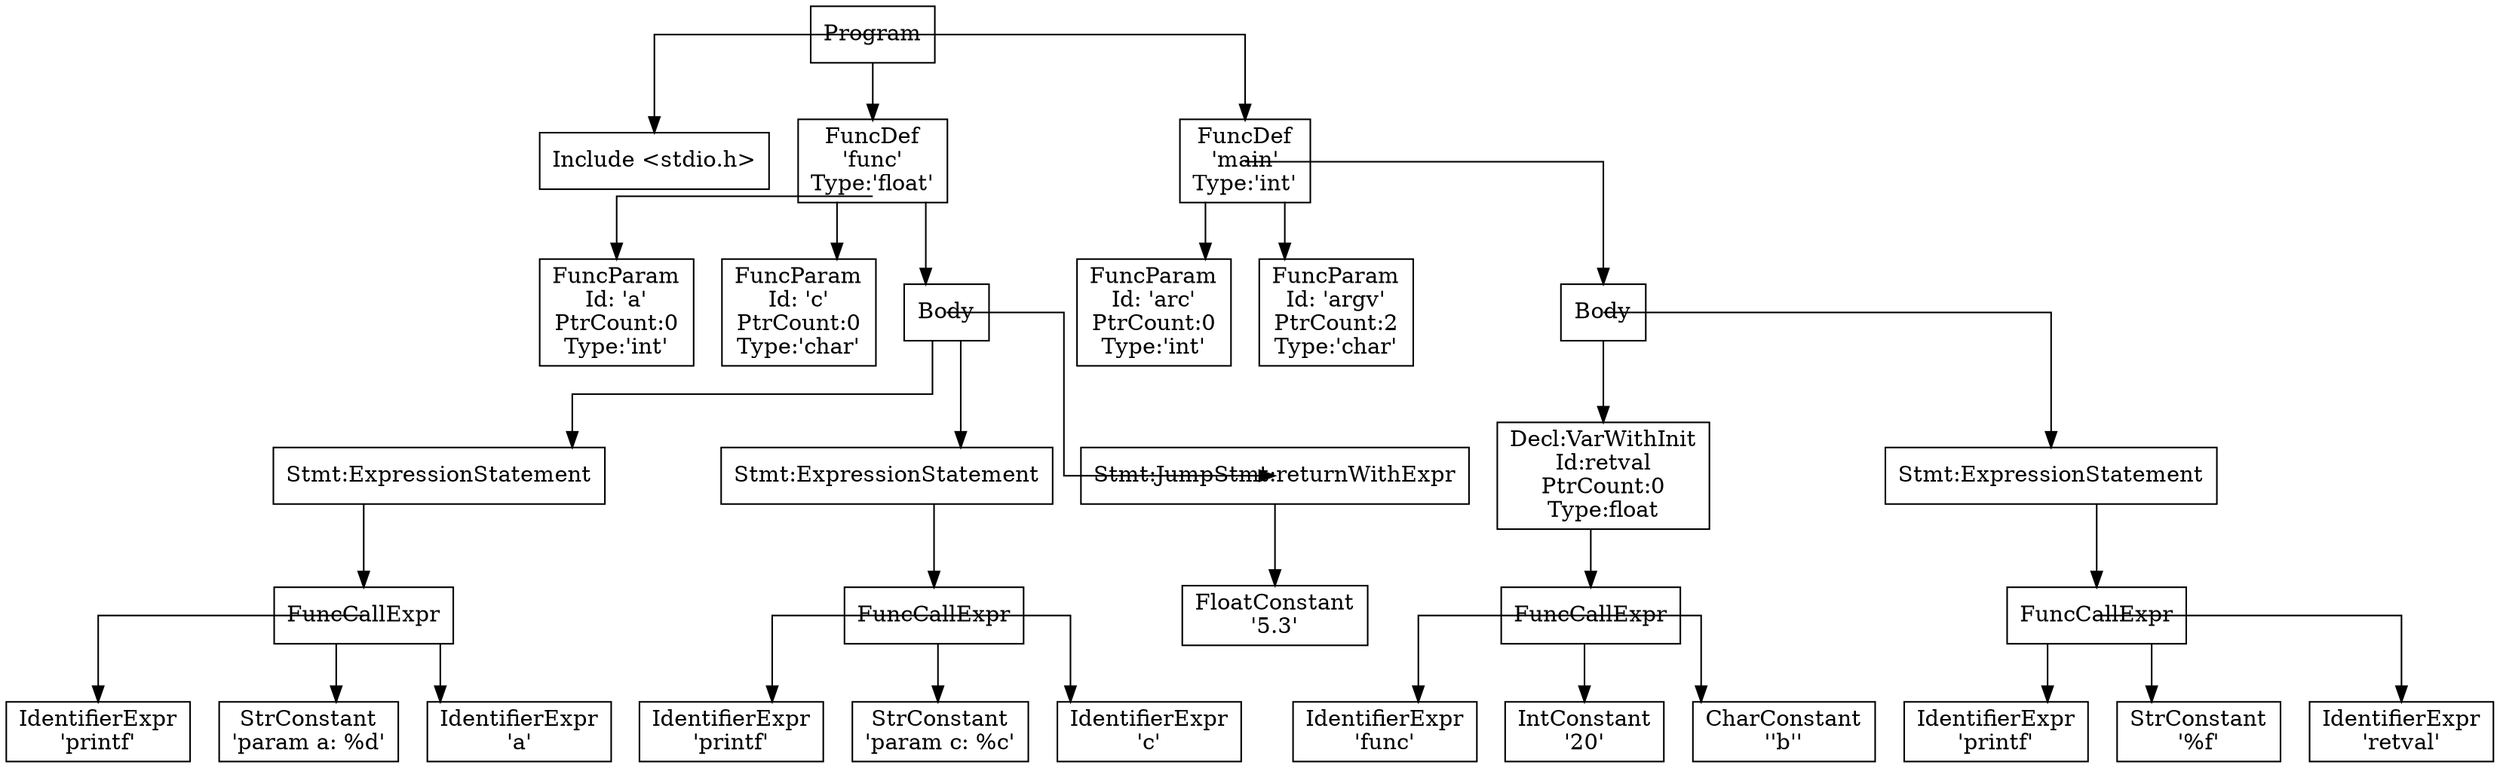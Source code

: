 digraph ast_tree {
splines=ortho;
1 [label="Program", shape=box]
3 [label="Include <stdio.h>", shape=box]
1:s -> 3:n
5 [label="FuncDef\n'func'\nType:'float'", shape=box]
1:s -> 5:n
7 [label="FuncParam\nId: 'a'\nPtrCount:0\nType:'int'", shape=box]
5:s -> 7:n
9 [label="FuncParam\nId: 'c'\nPtrCount:0\nType:'char'", shape=box]
5:s -> 9:n
11 [label="Body", shape=box]
5:s -> 11:n
13 [label="Stmt:ExpressionStatement", shape=box]
11:s -> 13:n
15 [label="FuncCallExpr", shape=box]
13:s -> 15:n
17 [label="IdentifierExpr\n'printf'", shape=box]
15:s -> 17:n
19 [label="StrConstant\n'param a: %d'", shape=box]
15:s -> 19:n
21 [label="IdentifierExpr\n'a'", shape=box]
15:s -> 21:n
23 [label="Stmt:ExpressionStatement", shape=box]
11:s -> 23:n
25 [label="FuncCallExpr", shape=box]
23:s -> 25:n
27 [label="IdentifierExpr\n'printf'", shape=box]
25:s -> 27:n
29 [label="StrConstant\n'param c: %c'", shape=box]
25:s -> 29:n
31 [label="IdentifierExpr\n'c'", shape=box]
25:s -> 31:n
33 [label="Stmt:JumpStmt:returnWithExpr", shape=box]
11:s -> 33:n
35 [label="FloatConstant\n'5.3'", shape=box]
33:s -> 35:n
37 [label="FuncDef\n'main'\nType:'int'", shape=box]
1:s -> 37:n
39 [label="FuncParam\nId: 'arc'\nPtrCount:0\nType:'int'", shape=box]
37:s -> 39:n
41 [label="FuncParam\nId: 'argv'\nPtrCount:2\nType:'char'", shape=box]
37:s -> 41:n
43 [label="Body", shape=box]
37:s -> 43:n
45 [label="Decl:VarWithInit\nId:retval\nPtrCount:0\nType:float", shape=box]
43:s -> 45:n
47 [label="FuncCallExpr", shape=box]
45:s -> 47:n
49 [label="IdentifierExpr\n'func'", shape=box]
47:s -> 49:n
51 [label="IntConstant\n'20'", shape=box]
47:s -> 51:n
53 [label="CharConstant\n''b''", shape=box]
47:s -> 53:n
55 [label="Stmt:ExpressionStatement", shape=box]
43:s -> 55:n
57 [label="FuncCallExpr", shape=box]
55:s -> 57:n
59 [label="IdentifierExpr\n'printf'", shape=box]
57:s -> 59:n
61 [label="StrConstant\n'%f'", shape=box]
57:s -> 61:n
63 [label="IdentifierExpr\n'retval'", shape=box]
57:s -> 63:n
}

